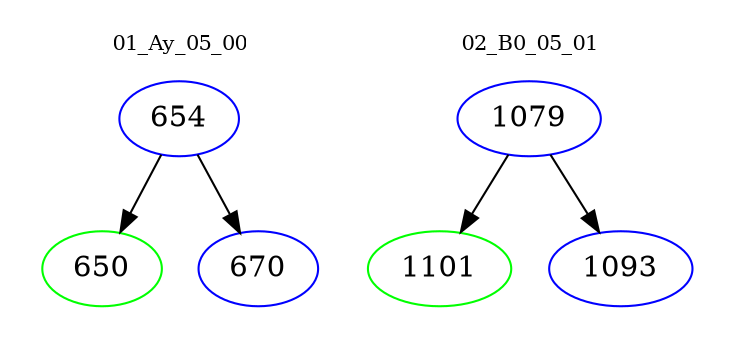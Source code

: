digraph{
subgraph cluster_0 {
color = white
label = "01_Ay_05_00";
fontsize=10;
T0_654 [label="654", color="blue"]
T0_654 -> T0_650 [color="black"]
T0_650 [label="650", color="green"]
T0_654 -> T0_670 [color="black"]
T0_670 [label="670", color="blue"]
}
subgraph cluster_1 {
color = white
label = "02_B0_05_01";
fontsize=10;
T1_1079 [label="1079", color="blue"]
T1_1079 -> T1_1101 [color="black"]
T1_1101 [label="1101", color="green"]
T1_1079 -> T1_1093 [color="black"]
T1_1093 [label="1093", color="blue"]
}
}
